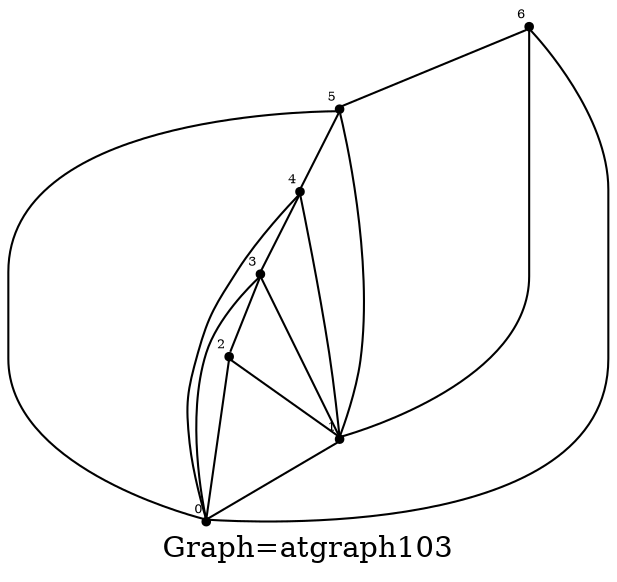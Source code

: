 /* Created by igraph 0.8.0-pre+0200568 */
graph {
  graph [
    label="Graph=atgraph103"
    labelloc=bottom
  ];
  0 [
    pos="0.000000,0.000000!"
    shape=point
    fontsize=6
    xlabel=0
  ];
  1 [
    pos="-0.100000,1.000000!"
    shape=point
    fontsize=6
    xlabel=1
  ];
  2 [
    pos="1.000000,0.000000!"
    shape=point
    fontsize=6
    xlabel=2
  ];
  3 [
    pos="0.900000,1.000000!"
    shape=point
    fontsize=6
    xlabel=3
  ];
  4 [
    pos="2.000000,0.000000!"
    shape=point
    fontsize=6
    xlabel=4
  ];
  5 [
    pos="1.900000,1.000000!"
    shape=point
    fontsize=6
    xlabel=5
  ];
  6 [
    pos="2.000000,2.000000!"
    shape=point
    fontsize=6
    xlabel=6
  ];

  1 -- 0;
  2 -- 0;
  3 -- 0;
  4 -- 0;
  5 -- 0;
  6 -- 0;
  2 -- 1;
  3 -- 1;
  4 -- 1;
  5 -- 1;
  6 -- 1;
  3 -- 2;
  4 -- 3;
  5 -- 4;
  6 -- 5;
}
